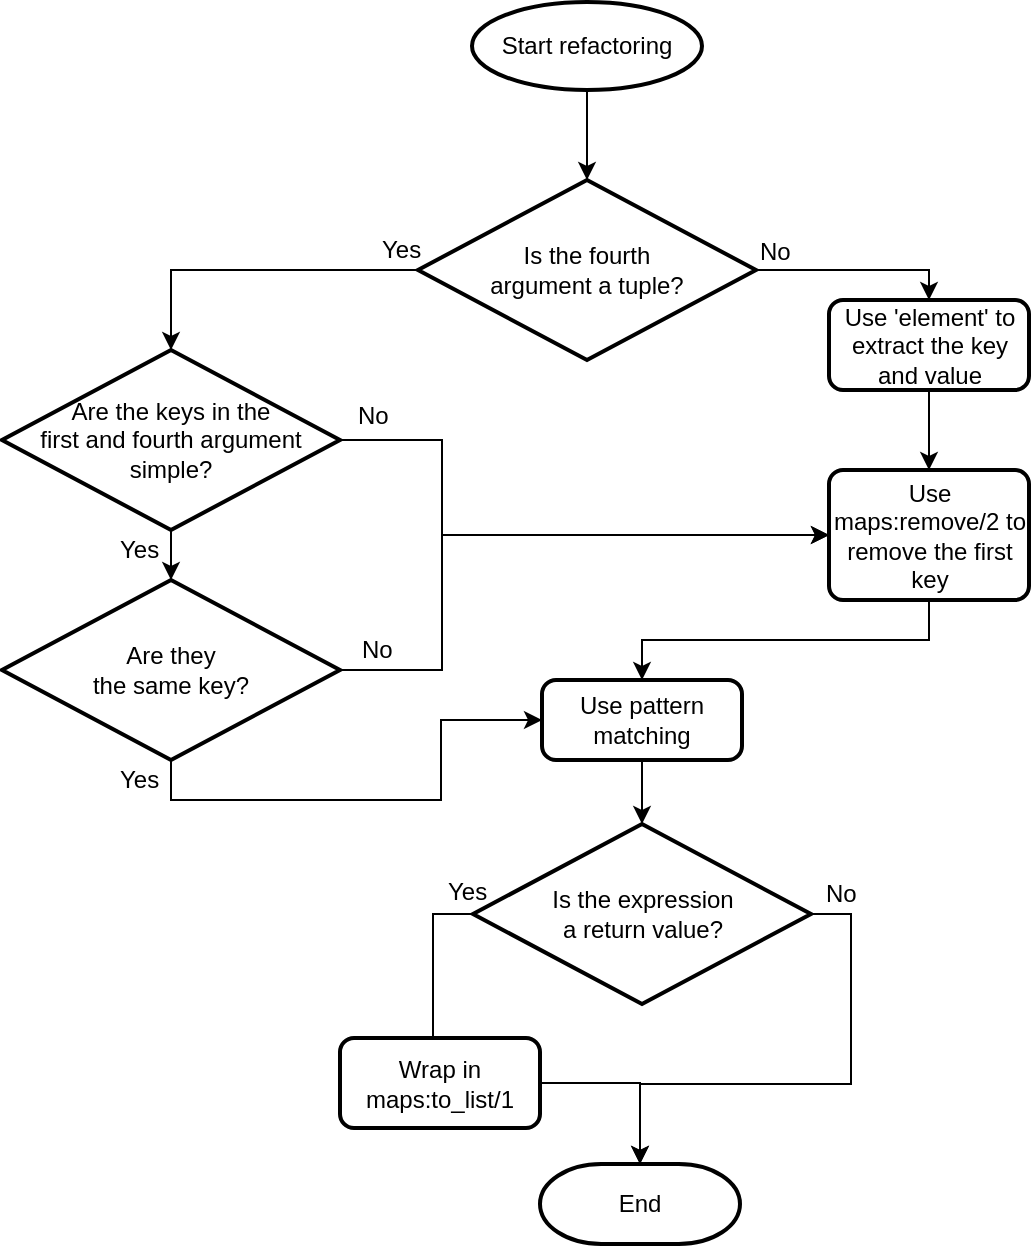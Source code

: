 <mxfile version="10.6.6" type="device"><diagram id="f30QrfQlAjgHfByh4RCI" name="Page-1"><mxGraphModel dx="1341" dy="1880" grid="1" gridSize="10" guides="1" tooltips="1" connect="1" arrows="1" fold="1" page="1" pageScale="1" pageWidth="850" pageHeight="1100" math="0" shadow="0"><root><mxCell id="0"/><mxCell id="1" parent="0"/><mxCell id="NwefdEsuFa78Z6lzYbHp-6" style="edgeStyle=orthogonalEdgeStyle;rounded=0;orthogonalLoop=1;jettySize=auto;html=1;exitX=0.5;exitY=1;exitDx=0;exitDy=0;exitPerimeter=0;entryX=0.5;entryY=0;entryDx=0;entryDy=0;entryPerimeter=0;" parent="1" source="NwefdEsuFa78Z6lzYbHp-1" target="NwefdEsuFa78Z6lzYbHp-3" edge="1"><mxGeometry relative="1" as="geometry"/></mxCell><mxCell id="NwefdEsuFa78Z6lzYbHp-1" value="Start refactoring" style="strokeWidth=2;html=1;shape=mxgraph.flowchart.start_1;whiteSpace=wrap;" parent="1" vertex="1"><mxGeometry x="375" y="-1084" width="115" height="44" as="geometry"/></mxCell><mxCell id="NwefdEsuFa78Z6lzYbHp-31" style="edgeStyle=orthogonalEdgeStyle;rounded=0;orthogonalLoop=1;jettySize=auto;html=1;entryX=0.5;entryY=0;entryDx=0;entryDy=0;entryPerimeter=0;" parent="1" source="NwefdEsuFa78Z6lzYbHp-3" target="NwefdEsuFa78Z6lzYbHp-30" edge="1"><mxGeometry relative="1" as="geometry"/></mxCell><mxCell id="NwefdEsuFa78Z6lzYbHp-3" value="Is the fourth &lt;br&gt;argument a tuple?" style="strokeWidth=2;html=1;shape=mxgraph.flowchart.decision;whiteSpace=wrap;" parent="1" vertex="1"><mxGeometry x="348" y="-995" width="169" height="90" as="geometry"/></mxCell><mxCell id="NwefdEsuFa78Z6lzYbHp-39" style="edgeStyle=orthogonalEdgeStyle;rounded=0;orthogonalLoop=1;jettySize=auto;html=1;entryX=0.5;entryY=0;entryDx=0;entryDy=0;entryPerimeter=0;exitX=0.5;exitY=1;exitDx=0;exitDy=0;" parent="1" source="NwefdEsuFa78Z6lzYbHp-8" target="NwefdEsuFa78Z6lzYbHp-24" edge="1"><mxGeometry relative="1" as="geometry"><Array as="points"><mxPoint x="460" y="-680"/><mxPoint x="460" y="-680"/></Array></mxGeometry></mxCell><mxCell id="NwefdEsuFa78Z6lzYbHp-8" value="Use pattern matching" style="rounded=1;whiteSpace=wrap;html=1;absoluteArcSize=1;arcSize=14;strokeWidth=2;" parent="1" vertex="1"><mxGeometry x="410" y="-745" width="100" height="40" as="geometry"/></mxCell><mxCell id="NwefdEsuFa78Z6lzYbHp-10" value="Yes" style="text;html=1;resizable=0;points=[];autosize=1;align=left;verticalAlign=top;spacingTop=-4;" parent="1" vertex="1"><mxGeometry x="328" y="-970" width="40" height="20" as="geometry"/></mxCell><mxCell id="HmbQlKUW7addKV_69RU5-12" style="edgeStyle=orthogonalEdgeStyle;rounded=0;orthogonalLoop=1;jettySize=auto;html=1;exitX=0.5;exitY=1;exitDx=0;exitDy=0;entryX=0.5;entryY=0;entryDx=0;entryDy=0;" edge="1" parent="1" source="NwefdEsuFa78Z6lzYbHp-11" target="NwefdEsuFa78Z6lzYbHp-8"><mxGeometry relative="1" as="geometry"/></mxCell><mxCell id="NwefdEsuFa78Z6lzYbHp-11" value="Use maps:remove/2 to remove the first key" style="rounded=1;whiteSpace=wrap;html=1;absoluteArcSize=1;arcSize=14;strokeWidth=2;" parent="1" vertex="1"><mxGeometry x="553.5" y="-850" width="100" height="65" as="geometry"/></mxCell><mxCell id="HmbQlKUW7addKV_69RU5-10" style="edgeStyle=orthogonalEdgeStyle;rounded=0;orthogonalLoop=1;jettySize=auto;html=1;exitX=1;exitY=0.5;exitDx=0;exitDy=0;exitPerimeter=0;entryX=0.5;entryY=0;entryDx=0;entryDy=0;" edge="1" parent="1" source="NwefdEsuFa78Z6lzYbHp-3" target="HmbQlKUW7addKV_69RU5-2"><mxGeometry relative="1" as="geometry"><Array as="points"><mxPoint x="604" y="-950"/></Array></mxGeometry></mxCell><mxCell id="NwefdEsuFa78Z6lzYbHp-13" value="No" style="text;html=1;resizable=0;points=[];autosize=1;align=left;verticalAlign=top;spacingTop=-4;" parent="1" vertex="1"><mxGeometry x="517" y="-969" width="30" height="20" as="geometry"/></mxCell><mxCell id="NwefdEsuFa78Z6lzYbHp-22" style="edgeStyle=orthogonalEdgeStyle;rounded=0;orthogonalLoop=1;jettySize=auto;html=1;exitX=0;exitY=0.5;exitDx=0;exitDy=0;exitPerimeter=0;entryX=0.5;entryY=0;entryDx=0;entryDy=0;" parent="1" source="NwefdEsuFa78Z6lzYbHp-24" target="NwefdEsuFa78Z6lzYbHp-25" edge="1"><mxGeometry relative="1" as="geometry"><mxPoint x="352.5" y="-535" as="targetPoint"/></mxGeometry></mxCell><mxCell id="HmbQlKUW7addKV_69RU5-1" style="edgeStyle=orthogonalEdgeStyle;rounded=0;orthogonalLoop=1;jettySize=auto;html=1;exitX=1;exitY=0.5;exitDx=0;exitDy=0;exitPerimeter=0;entryX=0.5;entryY=0;entryDx=0;entryDy=0;entryPerimeter=0;" edge="1" parent="1" source="NwefdEsuFa78Z6lzYbHp-24" target="NwefdEsuFa78Z6lzYbHp-36"><mxGeometry relative="1" as="geometry"><mxPoint x="460.5" y="-443" as="targetPoint"/></mxGeometry></mxCell><mxCell id="NwefdEsuFa78Z6lzYbHp-24" value="Is the expression &lt;br&gt;a return value?" style="strokeWidth=2;html=1;shape=mxgraph.flowchart.decision;whiteSpace=wrap;" parent="1" vertex="1"><mxGeometry x="375.5" y="-673" width="169" height="90" as="geometry"/></mxCell><mxCell id="HmbQlKUW7addKV_69RU5-9" style="edgeStyle=orthogonalEdgeStyle;rounded=0;orthogonalLoop=1;jettySize=auto;html=1;entryX=0.5;entryY=0;entryDx=0;entryDy=0;entryPerimeter=0;exitX=1;exitY=0.5;exitDx=0;exitDy=0;" edge="1" parent="1" source="NwefdEsuFa78Z6lzYbHp-25" target="NwefdEsuFa78Z6lzYbHp-36"><mxGeometry relative="1" as="geometry"/></mxCell><mxCell id="NwefdEsuFa78Z6lzYbHp-25" value="Wrap in maps:to_list/1" style="rounded=1;whiteSpace=wrap;html=1;absoluteArcSize=1;arcSize=14;strokeWidth=2;" parent="1" vertex="1"><mxGeometry x="309" y="-566" width="100" height="45" as="geometry"/></mxCell><mxCell id="NwefdEsuFa78Z6lzYbHp-27" value="Yes" style="text;html=1;resizable=0;points=[];autosize=1;align=left;verticalAlign=top;spacingTop=-4;" parent="1" vertex="1"><mxGeometry x="360.5" y="-649" width="40" height="20" as="geometry"/></mxCell><mxCell id="NwefdEsuFa78Z6lzYbHp-28" value="No" style="text;html=1;resizable=0;points=[];autosize=1;align=left;verticalAlign=top;spacingTop=-4;" parent="1" vertex="1"><mxGeometry x="549.5" y="-648" width="30" height="20" as="geometry"/></mxCell><mxCell id="NwefdEsuFa78Z6lzYbHp-34" style="edgeStyle=orthogonalEdgeStyle;rounded=0;orthogonalLoop=1;jettySize=auto;html=1;entryX=0;entryY=0.5;entryDx=0;entryDy=0;" parent="1" source="NwefdEsuFa78Z6lzYbHp-30" target="NwefdEsuFa78Z6lzYbHp-11" edge="1"><mxGeometry relative="1" as="geometry"><Array as="points"><mxPoint x="360" y="-865"/><mxPoint x="360" y="-817"/></Array></mxGeometry></mxCell><mxCell id="HmbQlKUW7addKV_69RU5-4" style="edgeStyle=orthogonalEdgeStyle;rounded=0;orthogonalLoop=1;jettySize=auto;html=1;exitX=0.5;exitY=1;exitDx=0;exitDy=0;exitPerimeter=0;entryX=0.5;entryY=0;entryDx=0;entryDy=0;entryPerimeter=0;" edge="1" parent="1" source="NwefdEsuFa78Z6lzYbHp-30" target="HmbQlKUW7addKV_69RU5-3"><mxGeometry relative="1" as="geometry"/></mxCell><mxCell id="NwefdEsuFa78Z6lzYbHp-30" value="Are the keys in the &lt;br&gt;first and fourth argument simple?" style="strokeWidth=2;html=1;shape=mxgraph.flowchart.decision;whiteSpace=wrap;" parent="1" vertex="1"><mxGeometry x="140" y="-910" width="169" height="90" as="geometry"/></mxCell><mxCell id="NwefdEsuFa78Z6lzYbHp-33" value="Yes" style="text;html=1;resizable=0;points=[];autosize=1;align=left;verticalAlign=top;spacingTop=-4;" parent="1" vertex="1"><mxGeometry x="197" y="-820" width="40" height="20" as="geometry"/></mxCell><mxCell id="NwefdEsuFa78Z6lzYbHp-35" value="No" style="text;html=1;resizable=0;points=[];autosize=1;align=left;verticalAlign=top;spacingTop=-4;" parent="1" vertex="1"><mxGeometry x="316" y="-887.5" width="30" height="20" as="geometry"/></mxCell><mxCell id="NwefdEsuFa78Z6lzYbHp-36" value="End" style="strokeWidth=2;html=1;shape=mxgraph.flowchart.terminator;whiteSpace=wrap;" parent="1" vertex="1"><mxGeometry x="409" y="-503" width="100" height="40" as="geometry"/></mxCell><mxCell id="HmbQlKUW7addKV_69RU5-11" style="edgeStyle=orthogonalEdgeStyle;rounded=0;orthogonalLoop=1;jettySize=auto;html=1;exitX=0.5;exitY=1;exitDx=0;exitDy=0;entryX=0.5;entryY=0;entryDx=0;entryDy=0;" edge="1" parent="1" source="HmbQlKUW7addKV_69RU5-2" target="NwefdEsuFa78Z6lzYbHp-11"><mxGeometry relative="1" as="geometry"/></mxCell><mxCell id="HmbQlKUW7addKV_69RU5-2" value="Use 'element' to extract the key and value" style="rounded=1;whiteSpace=wrap;html=1;absoluteArcSize=1;arcSize=14;strokeWidth=2;" vertex="1" parent="1"><mxGeometry x="553.5" y="-935" width="100" height="45" as="geometry"/></mxCell><mxCell id="HmbQlKUW7addKV_69RU5-5" style="edgeStyle=orthogonalEdgeStyle;rounded=0;orthogonalLoop=1;jettySize=auto;html=1;exitX=0.5;exitY=1;exitDx=0;exitDy=0;exitPerimeter=0;entryX=0;entryY=0.5;entryDx=0;entryDy=0;" edge="1" parent="1" source="HmbQlKUW7addKV_69RU5-3" target="NwefdEsuFa78Z6lzYbHp-8"><mxGeometry relative="1" as="geometry"/></mxCell><mxCell id="HmbQlKUW7addKV_69RU5-6" style="edgeStyle=orthogonalEdgeStyle;rounded=0;orthogonalLoop=1;jettySize=auto;html=1;exitX=1;exitY=0.5;exitDx=0;exitDy=0;exitPerimeter=0;entryX=0;entryY=0.5;entryDx=0;entryDy=0;" edge="1" parent="1" source="HmbQlKUW7addKV_69RU5-3" target="NwefdEsuFa78Z6lzYbHp-11"><mxGeometry relative="1" as="geometry"><Array as="points"><mxPoint x="360" y="-750"/><mxPoint x="360" y="-817"/></Array></mxGeometry></mxCell><mxCell id="HmbQlKUW7addKV_69RU5-3" value="Are they &lt;br&gt;the same key?&lt;br&gt;" style="strokeWidth=2;html=1;shape=mxgraph.flowchart.decision;whiteSpace=wrap;" vertex="1" parent="1"><mxGeometry x="140" y="-795" width="169" height="90" as="geometry"/></mxCell><mxCell id="HmbQlKUW7addKV_69RU5-7" value="No" style="text;html=1;resizable=0;points=[];autosize=1;align=left;verticalAlign=top;spacingTop=-4;" vertex="1" parent="1"><mxGeometry x="318" y="-770" width="30" height="20" as="geometry"/></mxCell><mxCell id="HmbQlKUW7addKV_69RU5-8" value="Yes" style="text;html=1;resizable=0;points=[];autosize=1;align=left;verticalAlign=top;spacingTop=-4;" vertex="1" parent="1"><mxGeometry x="197" y="-705" width="40" height="20" as="geometry"/></mxCell></root></mxGraphModel></diagram></mxfile>